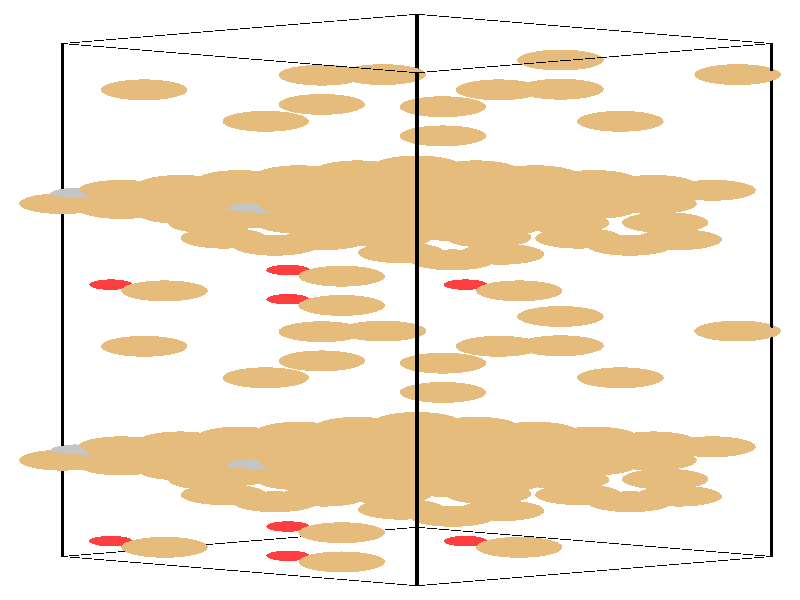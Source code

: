 #include "colors.inc"
#include "finish.inc"

global_settings {assumed_gamma 1 max_trace_level 6}
background {color White}
camera {orthographic
  right -24.43*x up 76.08*y
  direction 1.00*z
  location <0,0,50.00> look_at <0,0,0>}
light_source {<  2.00,   3.00,  40.00> color White
  area_light <0.70, 0, 0>, <0, 0.70, 0>, 3, 3
  adaptive 1 jitter}

#declare simple = finish {phong 0.7}
#declare pale = finish {ambient .5 diffuse .85 roughness .001 specular 0.200 }
#declare intermediate = finish {ambient 0.3 diffuse 0.6 specular 0.10 roughness 0.04 }
#declare vmd = finish {ambient .0 diffuse .65 phong 0.1 phong_size 40. specular 0.500 }
#declare jmol = finish {ambient .2 diffuse .6 specular 1 roughness .001 metallic}
#declare ase2 = finish {ambient 0.05 brilliance 3 diffuse 0.6 metallic specular 0.70 roughness 0.04 reflection 0.15}
#declare ase3 = finish {ambient .15 brilliance 2 diffuse .6 metallic specular 1. roughness .001 reflection .0}
#declare glass = finish {ambient .05 diffuse .3 specular 1. roughness .001}
#declare glass2 = finish {ambient .0 diffuse .3 specular 1. reflection .25 roughness .001}
#declare Rcell = 0.050;
#declare Rbond = 0.100;

#macro atom(LOC, R, COL, TRANS, FIN)
  sphere{LOC, R texture{pigment{color COL transmit TRANS} finish{FIN}}}
#end
#macro constrain(LOC, R, COL, TRANS FIN)
union{torus{R, Rcell rotate 45*z texture{pigment{color COL transmit TRANS} finish{FIN}}}
      torus{R, Rcell rotate -45*z texture{pigment{color COL transmit TRANS} finish{FIN}}}
      translate LOC}
#end

cylinder {<-10.31, -32.52, -33.83>, <  0.52, -36.23, -23.65>, Rcell pigment {Black}}
cylinder {<  0.52, -28.82, -44.00>, < 11.35, -32.52, -33.83>, Rcell pigment {Black}}
cylinder {<  0.52,  36.23, -20.33>, < 11.35,  32.52, -10.15>, Rcell pigment {Black}}
cylinder {<-10.31,  32.52, -10.15>, <  0.52,  28.82,   0.03>, Rcell pigment {Black}}
cylinder {<-10.31, -32.52, -33.83>, <  0.52, -28.82, -44.00>, Rcell pigment {Black}}
cylinder {<  0.52, -36.23, -23.65>, < 11.35, -32.52, -33.83>, Rcell pigment {Black}}
cylinder {<  0.52,  28.82,   0.03>, < 11.35,  32.52, -10.15>, Rcell pigment {Black}}
cylinder {<-10.31,  32.52, -10.15>, <  0.52,  36.23, -20.33>, Rcell pigment {Black}}
cylinder {<-10.31, -32.52, -33.83>, <-10.31,  32.52, -10.15>, Rcell pigment {Black}}
cylinder {<  0.52, -36.23, -23.65>, <  0.52,  28.82,   0.03>, Rcell pigment {Black}}
cylinder {< 11.35, -32.52, -33.83>, < 11.35,  32.52, -10.15>, Rcell pigment {Black}}
cylinder {<  0.52, -28.82, -44.00>, <  0.52,  36.23, -20.33>, Rcell pigment {Black}}
atom(<-10.31, -20.31, -29.38>, 1.32, rgb <0.78, 0.50, 0.20>, 0.0, ase3) // #0 
atom(< -8.51, -20.92, -27.68>, 1.32, rgb <0.78, 0.50, 0.20>, 0.0, ase3) // #1 
atom(< -6.70, -21.54, -25.99>, 1.32, rgb <0.78, 0.50, 0.20>, 0.0, ase3) // #2 
atom(< -8.51, -19.69, -31.08>, 1.32, rgb <0.78, 0.50, 0.20>, 0.0, ase3) // #3 
atom(< -6.70, -20.31, -29.38>, 1.32, rgb <0.78, 0.50, 0.20>, 0.0, ase3) // #4 
atom(< -4.90, -20.92, -27.68>, 1.32, rgb <0.78, 0.50, 0.20>, 0.0, ase3) // #5 
atom(< -6.70, -19.07, -32.77>, 1.32, rgb <0.78, 0.50, 0.20>, 0.0, ase3) // #6 
atom(< -4.90, -19.69, -31.08>, 1.32, rgb <0.78, 0.50, 0.20>, 0.0, ase3) // #7 
atom(< -3.09, -20.31, -29.38>, 1.32, rgb <0.78, 0.50, 0.20>, 0.0, ase3) // #8 
atom(< -8.51, -18.61, -28.76>, 1.32, rgb <0.78, 0.50, 0.20>, 0.0, ase3) // #9 
atom(< -6.70, -19.23, -27.07>, 1.32, rgb <0.78, 0.50, 0.20>, 0.0, ase3) // #10 
atom(< -4.90, -19.85, -25.37>, 1.32, rgb <0.78, 0.50, 0.20>, 0.0, ase3) // #11 
atom(< -6.70, -17.99, -30.46>, 1.32, rgb <0.78, 0.50, 0.20>, 0.0, ase3) // #12 
atom(< -4.90, -18.61, -28.76>, 1.32, rgb <0.78, 0.50, 0.20>, 0.0, ase3) // #13 
atom(< -3.09, -19.23, -27.07>, 1.32, rgb <0.78, 0.50, 0.20>, 0.0, ase3) // #14 
atom(< -4.90, -17.38, -32.15>, 1.32, rgb <0.78, 0.50, 0.20>, 0.0, ase3) // #15 
atom(< -3.09, -17.99, -30.46>, 1.32, rgb <0.78, 0.50, 0.20>, 0.0, ase3) // #16 
atom(< -1.29, -18.61, -28.76>, 1.32, rgb <0.78, 0.50, 0.20>, 0.0, ase3) // #17 
atom(< -0.34,   7.90, -12.47>, 1.32, rgb <0.78, 0.50, 0.20>, 0.0, ase3) // #18 
atom(< -2.39,  -4.02, -31.38>, 1.32, rgb <0.78, 0.50, 0.20>, 0.0, ase3) // #19 
atom(< -4.10,  -9.86, -26.54>, 1.32, rgb <0.78, 0.50, 0.20>, 0.0, ase3) // #20 
atom(< -5.38,   7.84, -21.42>, 1.32, rgb <0.78, 0.50, 0.20>, 0.0, ase3) // #21 
atom(<  1.61,   5.09, -13.38>, 1.32, rgb <0.78, 0.50, 0.20>, 0.0, ase3) // #22 
atom(<  8.10,   9.81, -17.06>, 1.32, rgb <0.78, 0.50, 0.20>, 0.0, ase3) // #23 
atom(<  3.64,   1.16, -20.37>, 1.32, rgb <0.78, 0.50, 0.20>, 0.0, ase3) // #24 
atom(< -0.52,  -3.94, -23.90>, 1.32, rgb <0.78, 0.50, 0.20>, 0.0, ase3) // #25 
atom(<  8.51,   7.65, -21.95>, 1.32, rgb <0.78, 0.50, 0.20>, 0.0, ase3) // #26 
atom(<  2.00,   1.95, -22.18>, 0.66, rgb <1.00, 0.05, 0.05>, 0.0, ase3) // #27 
atom(< -9.92, -19.08, -28.94>, 0.76, rgb <0.56, 0.56, 0.56>, 0.0, ase3) // #28 
atom(<-10.31,  12.22, -17.54>, 1.32, rgb <0.78, 0.50, 0.20>, 0.0, ase3) // #29 
atom(< -8.51,  11.60, -15.85>, 1.32, rgb <0.78, 0.50, 0.20>, 0.0, ase3) // #30 
atom(< -6.70,  10.98, -14.15>, 1.32, rgb <0.78, 0.50, 0.20>, 0.0, ase3) // #31 
atom(< -8.51,  12.83, -19.24>, 1.32, rgb <0.78, 0.50, 0.20>, 0.0, ase3) // #32 
atom(< -6.70,  12.22, -17.54>, 1.32, rgb <0.78, 0.50, 0.20>, 0.0, ase3) // #33 
atom(< -4.90,  11.60, -15.85>, 1.32, rgb <0.78, 0.50, 0.20>, 0.0, ase3) // #34 
atom(< -6.70,  13.45, -20.93>, 1.32, rgb <0.78, 0.50, 0.20>, 0.0, ase3) // #35 
atom(< -4.90,  12.83, -19.24>, 1.32, rgb <0.78, 0.50, 0.20>, 0.0, ase3) // #36 
atom(< -3.09,  12.22, -17.54>, 1.32, rgb <0.78, 0.50, 0.20>, 0.0, ase3) // #37 
atom(< -8.51,  13.91, -16.92>, 1.32, rgb <0.78, 0.50, 0.20>, 0.0, ase3) // #38 
atom(< -6.70,  13.29, -15.23>, 1.32, rgb <0.78, 0.50, 0.20>, 0.0, ase3) // #39 
atom(< -4.90,  12.68, -13.53>, 1.32, rgb <0.78, 0.50, 0.20>, 0.0, ase3) // #40 
atom(< -6.70,  14.53, -18.62>, 1.32, rgb <0.78, 0.50, 0.20>, 0.0, ase3) // #41 
atom(< -4.90,  13.91, -16.92>, 1.32, rgb <0.78, 0.50, 0.20>, 0.0, ase3) // #42 
atom(< -3.09,  13.29, -15.23>, 1.32, rgb <0.78, 0.50, 0.20>, 0.0, ase3) // #43 
atom(< -4.90,  15.15, -20.32>, 1.32, rgb <0.78, 0.50, 0.20>, 0.0, ase3) // #44 
atom(< -3.09,  14.53, -18.62>, 1.32, rgb <0.78, 0.50, 0.20>, 0.0, ase3) // #45 
atom(< -1.29,  13.91, -16.92>, 1.32, rgb <0.78, 0.50, 0.20>, 0.0, ase3) // #46 
atom(< -0.34, -24.62, -24.30>, 1.32, rgb <0.78, 0.50, 0.20>, 0.0, ase3) // #47 
atom(< -2.39,  28.51, -19.55>, 1.32, rgb <0.78, 0.50, 0.20>, 0.0, ase3) // #48 
atom(< -4.10,  22.66, -14.71>, 1.32, rgb <0.78, 0.50, 0.20>, 0.0, ase3) // #49 
atom(< -5.38, -24.68, -33.26>, 1.32, rgb <0.78, 0.50, 0.20>, 0.0, ase3) // #50 
atom(<  1.61, -27.43, -25.21>, 1.32, rgb <0.78, 0.50, 0.20>, 0.0, ase3) // #51 
atom(<  8.10, -22.72, -28.90>, 1.32, rgb <0.78, 0.50, 0.20>, 0.0, ase3) // #52 
atom(<  3.64, -31.36, -32.21>, 1.32, rgb <0.78, 0.50, 0.20>, 0.0, ase3) // #53 
atom(< -0.52,  28.58, -12.06>, 1.32, rgb <0.78, 0.50, 0.20>, 0.0, ase3) // #54 
atom(<  8.51, -24.87, -33.79>, 1.32, rgb <0.78, 0.50, 0.20>, 0.0, ase3) // #55 
atom(<  2.00, -30.57, -34.02>, 0.66, rgb <1.00, 0.05, 0.05>, 0.0, ase3) // #56 
atom(< -9.92,  13.44, -17.10>, 0.76, rgb <0.56, 0.56, 0.56>, 0.0, ase3) // #57 
atom(< -4.90, -18.45, -34.47>, 1.32, rgb <0.78, 0.50, 0.20>, 0.0, ase3) // #58 
atom(< -3.09, -19.07, -32.77>, 1.32, rgb <0.78, 0.50, 0.20>, 0.0, ase3) // #59 
atom(< -1.29, -19.69, -31.08>, 1.32, rgb <0.78, 0.50, 0.20>, 0.0, ase3) // #60 
atom(< -3.09, -17.84, -36.16>, 1.32, rgb <0.78, 0.50, 0.20>, 0.0, ase3) // #61 
atom(< -1.29, -18.45, -34.47>, 1.32, rgb <0.78, 0.50, 0.20>, 0.0, ase3) // #62 
atom(<  0.52, -19.07, -32.77>, 1.32, rgb <0.78, 0.50, 0.20>, 0.0, ase3) // #63 
atom(< -1.29, -17.22, -37.86>, 1.32, rgb <0.78, 0.50, 0.20>, 0.0, ase3) // #64 
atom(<  0.52, -17.84, -36.16>, 1.32, rgb <0.78, 0.50, 0.20>, 0.0, ase3) // #65 
atom(<  2.32, -18.45, -34.47>, 1.32, rgb <0.78, 0.50, 0.20>, 0.0, ase3) // #66 
atom(< -3.09, -16.76, -33.85>, 1.32, rgb <0.78, 0.50, 0.20>, 0.0, ase3) // #67 
atom(< -1.29, -17.38, -32.15>, 1.32, rgb <0.78, 0.50, 0.20>, 0.0, ase3) // #68 
atom(<  0.52, -17.99, -30.46>, 1.32, rgb <0.78, 0.50, 0.20>, 0.0, ase3) // #69 
atom(< -1.29, -16.14, -35.55>, 1.32, rgb <0.78, 0.50, 0.20>, 0.0, ase3) // #70 
atom(<  0.52, -16.76, -33.85>, 1.32, rgb <0.78, 0.50, 0.20>, 0.0, ase3) // #71 
atom(<  2.32, -17.38, -32.15>, 1.32, rgb <0.78, 0.50, 0.20>, 0.0, ase3) // #72 
atom(<  0.52, -15.52, -37.24>, 1.32, rgb <0.78, 0.50, 0.20>, 0.0, ase3) // #73 
atom(<  2.32, -16.14, -35.55>, 1.32, rgb <0.78, 0.50, 0.20>, 0.0, ase3) // #74 
atom(<  4.13, -16.76, -33.85>, 1.32, rgb <0.78, 0.50, 0.20>, 0.0, ase3) // #75 
atom(<  5.07,   9.75, -17.55>, 1.32, rgb <0.78, 0.50, 0.20>, 0.0, ase3) // #76 
atom(< -7.81,  -5.87, -26.29>, 1.32, rgb <0.78, 0.50, 0.20>, 0.0, ase3) // #77 
atom(<  1.31,  -8.01, -31.63>, 1.32, rgb <0.78, 0.50, 0.20>, 0.0, ase3) // #78 
atom(<  0.04,   9.70, -26.51>, 1.32, rgb <0.78, 0.50, 0.20>, 0.0, ase3) // #79 
atom(<  7.02,   6.94, -18.46>, 1.32, rgb <0.78, 0.50, 0.20>, 0.0, ase3) // #80 
atom(<  2.69,   7.95, -11.97>, 1.32, rgb <0.78, 0.50, 0.20>, 0.0, ase3) // #81 
atom(< -1.78,  -0.69, -15.28>, 1.32, rgb <0.78, 0.50, 0.20>, 0.0, ase3) // #82 
atom(<  4.90,  -2.09, -28.98>, 1.32, rgb <0.78, 0.50, 0.20>, 0.0, ase3) // #83 
atom(<  3.09,   5.80, -16.86>, 1.32, rgb <0.78, 0.50, 0.20>, 0.0, ase3) // #84 
atom(< -3.42,   0.10, -17.09>, 0.66, rgb <1.00, 0.05, 0.05>, 0.0, ase3) // #85 
atom(< -4.51, -17.23, -34.02>, 0.76, rgb <0.56, 0.56, 0.56>, 0.0, ase3) // #86 
atom(< -4.90,  14.07, -22.63>, 1.32, rgb <0.78, 0.50, 0.20>, 0.0, ase3) // #87 
atom(< -3.09,  13.45, -20.93>, 1.32, rgb <0.78, 0.50, 0.20>, 0.0, ase3) // #88 
atom(< -1.29,  12.83, -19.24>, 1.32, rgb <0.78, 0.50, 0.20>, 0.0, ase3) // #89 
atom(< -3.09,  14.69, -24.33>, 1.32, rgb <0.78, 0.50, 0.20>, 0.0, ase3) // #90 
atom(< -1.29,  14.07, -22.63>, 1.32, rgb <0.78, 0.50, 0.20>, 0.0, ase3) // #91 
atom(<  0.52,  13.45, -20.93>, 1.32, rgb <0.78, 0.50, 0.20>, 0.0, ase3) // #92 
atom(< -1.29,  15.30, -26.02>, 1.32, rgb <0.78, 0.50, 0.20>, 0.0, ase3) // #93 
atom(<  0.52,  14.69, -24.33>, 1.32, rgb <0.78, 0.50, 0.20>, 0.0, ase3) // #94 
atom(<  2.32,  14.07, -22.63>, 1.32, rgb <0.78, 0.50, 0.20>, 0.0, ase3) // #95 
atom(< -3.09,  15.76, -22.01>, 1.32, rgb <0.78, 0.50, 0.20>, 0.0, ase3) // #96 
atom(< -1.29,  15.15, -20.32>, 1.32, rgb <0.78, 0.50, 0.20>, 0.0, ase3) // #97 
atom(<  0.52,  14.53, -18.62>, 1.32, rgb <0.78, 0.50, 0.20>, 0.0, ase3) // #98 
atom(< -1.29,  16.38, -23.71>, 1.32, rgb <0.78, 0.50, 0.20>, 0.0, ase3) // #99 
atom(<  0.52,  15.76, -22.01>, 1.32, rgb <0.78, 0.50, 0.20>, 0.0, ase3) // #100 
atom(<  2.32,  15.15, -20.32>, 1.32, rgb <0.78, 0.50, 0.20>, 0.0, ase3) // #101 
atom(<  0.52,  17.00, -25.41>, 1.32, rgb <0.78, 0.50, 0.20>, 0.0, ase3) // #102 
atom(<  2.32,  16.38, -23.71>, 1.32, rgb <0.78, 0.50, 0.20>, 0.0, ase3) // #103 
atom(<  4.13,  15.76, -22.01>, 1.32, rgb <0.78, 0.50, 0.20>, 0.0, ase3) // #104 
atom(<  5.07, -22.77, -29.39>, 1.32, rgb <0.78, 0.50, 0.20>, 0.0, ase3) // #105 
atom(< -7.81,  26.65, -14.46>, 1.32, rgb <0.78, 0.50, 0.20>, 0.0, ase3) // #106 
atom(<  1.31,  24.51, -19.79>, 1.32, rgb <0.78, 0.50, 0.20>, 0.0, ase3) // #107 
atom(<  0.04, -22.83, -38.34>, 1.32, rgb <0.78, 0.50, 0.20>, 0.0, ase3) // #108 
atom(<  7.02, -25.58, -30.30>, 1.32, rgb <0.78, 0.50, 0.20>, 0.0, ase3) // #109 
atom(<  2.69, -24.57, -23.81>, 1.32, rgb <0.78, 0.50, 0.20>, 0.0, ase3) // #110 
atom(< -1.78, -33.21, -27.12>, 1.32, rgb <0.78, 0.50, 0.20>, 0.0, ase3) // #111 
atom(<  4.90,  30.43, -17.15>, 1.32, rgb <0.78, 0.50, 0.20>, 0.0, ase3) // #112 
atom(<  3.09, -26.72, -28.70>, 1.32, rgb <0.78, 0.50, 0.20>, 0.0, ase3) // #113 
atom(< -3.42, -32.43, -28.93>, 0.66, rgb <1.00, 0.05, 0.05>, 0.0, ase3) // #114 
atom(< -4.51,  15.30, -22.19>, 0.76, rgb <0.56, 0.56, 0.56>, 0.0, ase3) // #115 
atom(< -4.90, -22.16, -24.29>, 1.32, rgb <0.78, 0.50, 0.20>, 0.0, ase3) // #116 
atom(< -3.09, -22.78, -22.59>, 1.32, rgb <0.78, 0.50, 0.20>, 0.0, ase3) // #117 
atom(< -1.29, -23.39, -20.90>, 1.32, rgb <0.78, 0.50, 0.20>, 0.0, ase3) // #118 
atom(< -3.09, -21.54, -25.99>, 1.32, rgb <0.78, 0.50, 0.20>, 0.0, ase3) // #119 
atom(< -1.29, -22.16, -24.29>, 1.32, rgb <0.78, 0.50, 0.20>, 0.0, ase3) // #120 
atom(<  0.52, -22.78, -22.59>, 1.32, rgb <0.78, 0.50, 0.20>, 0.0, ase3) // #121 
atom(< -1.29, -20.92, -27.68>, 1.32, rgb <0.78, 0.50, 0.20>, 0.0, ase3) // #122 
atom(<  0.52, -21.54, -25.99>, 1.32, rgb <0.78, 0.50, 0.20>, 0.0, ase3) // #123 
atom(<  2.32, -22.16, -24.29>, 1.32, rgb <0.78, 0.50, 0.20>, 0.0, ase3) // #124 
atom(< -3.09, -20.46, -23.67>, 1.32, rgb <0.78, 0.50, 0.20>, 0.0, ase3) // #125 
atom(< -1.29, -21.08, -21.98>, 1.32, rgb <0.78, 0.50, 0.20>, 0.0, ase3) // #126 
atom(<  0.52, -21.70, -20.28>, 1.32, rgb <0.78, 0.50, 0.20>, 0.0, ase3) // #127 
atom(< -1.29, -19.85, -25.37>, 1.32, rgb <0.78, 0.50, 0.20>, 0.0, ase3) // #128 
atom(<  0.52, -20.46, -23.67>, 1.32, rgb <0.78, 0.50, 0.20>, 0.0, ase3) // #129 
atom(<  2.32, -21.08, -21.98>, 1.32, rgb <0.78, 0.50, 0.20>, 0.0, ase3) // #130 
atom(<  0.52, -19.23, -27.07>, 1.32, rgb <0.78, 0.50, 0.20>, 0.0, ase3) // #131 
atom(<  2.32, -19.85, -25.37>, 1.32, rgb <0.78, 0.50, 0.20>, 0.0, ase3) // #132 
atom(<  4.13, -20.46, -23.67>, 1.32, rgb <0.78, 0.50, 0.20>, 0.0, ase3) // #133 
atom(< -5.76,   9.75, -17.55>, 1.32, rgb <0.78, 0.50, 0.20>, 0.0, ase3) // #134 
atom(<  3.02,  -5.87, -26.29>, 1.32, rgb <0.78, 0.50, 0.20>, 0.0, ase3) // #135 
atom(<  1.31, -11.72, -21.45>, 1.32, rgb <0.78, 0.50, 0.20>, 0.0, ase3) // #136 
atom(<  0.04,   5.99, -16.33>, 1.32, rgb <0.78, 0.50, 0.20>, 0.0, ase3) // #137 
atom(< -3.81,   6.94, -18.46>, 1.32, rgb <0.78, 0.50, 0.20>, 0.0, ase3) // #138 
atom(<  2.69,  11.66, -22.15>, 1.32, rgb <0.78, 0.50, 0.20>, 0.0, ase3) // #139 
atom(< -1.78,   3.02, -25.46>, 1.32, rgb <0.78, 0.50, 0.20>, 0.0, ase3) // #140 
atom(<  4.90,  -5.80, -18.81>, 1.32, rgb <0.78, 0.50, 0.20>, 0.0, ase3) // #141 
atom(<  3.09,   9.50, -27.04>, 1.32, rgb <0.78, 0.50, 0.20>, 0.0, ase3) // #142 
atom(< -3.42,   3.80, -27.27>, 0.66, rgb <1.00, 0.05, 0.05>, 0.0, ase3) // #143 
atom(< -4.51, -20.93, -23.85>, 0.76, rgb <0.56, 0.56, 0.56>, 0.0, ase3) // #144 
atom(< -4.90,  10.36, -12.45>, 1.32, rgb <0.78, 0.50, 0.20>, 0.0, ase3) // #145 
atom(< -3.09,   9.75, -10.76>, 1.32, rgb <0.78, 0.50, 0.20>, 0.0, ase3) // #146 
atom(< -1.29,   9.13,  -9.06>, 1.32, rgb <0.78, 0.50, 0.20>, 0.0, ase3) // #147 
atom(< -3.09,  10.98, -14.15>, 1.32, rgb <0.78, 0.50, 0.20>, 0.0, ase3) // #148 
atom(< -1.29,  10.36, -12.45>, 1.32, rgb <0.78, 0.50, 0.20>, 0.0, ase3) // #149 
atom(<  0.52,   9.75, -10.76>, 1.32, rgb <0.78, 0.50, 0.20>, 0.0, ase3) // #150 
atom(< -1.29,  11.60, -15.85>, 1.32, rgb <0.78, 0.50, 0.20>, 0.0, ase3) // #151 
atom(<  0.52,  10.98, -14.15>, 1.32, rgb <0.78, 0.50, 0.20>, 0.0, ase3) // #152 
atom(<  2.32,  10.36, -12.45>, 1.32, rgb <0.78, 0.50, 0.20>, 0.0, ase3) // #153 
atom(< -3.09,  12.06, -11.84>, 1.32, rgb <0.78, 0.50, 0.20>, 0.0, ase3) // #154 
atom(< -1.29,  11.44, -10.14>, 1.32, rgb <0.78, 0.50, 0.20>, 0.0, ase3) // #155 
atom(<  0.52,  10.83,  -8.44>, 1.32, rgb <0.78, 0.50, 0.20>, 0.0, ase3) // #156 
atom(< -1.29,  12.68, -13.53>, 1.32, rgb <0.78, 0.50, 0.20>, 0.0, ase3) // #157 
atom(<  0.52,  12.06, -11.84>, 1.32, rgb <0.78, 0.50, 0.20>, 0.0, ase3) // #158 
atom(<  2.32,  11.44, -10.14>, 1.32, rgb <0.78, 0.50, 0.20>, 0.0, ase3) // #159 
atom(<  0.52,  13.29, -15.23>, 1.32, rgb <0.78, 0.50, 0.20>, 0.0, ase3) // #160 
atom(<  2.32,  12.68, -13.53>, 1.32, rgb <0.78, 0.50, 0.20>, 0.0, ase3) // #161 
atom(<  4.13,  12.06, -11.84>, 1.32, rgb <0.78, 0.50, 0.20>, 0.0, ase3) // #162 
atom(< -5.76, -22.77, -29.39>, 1.32, rgb <0.78, 0.50, 0.20>, 0.0, ase3) // #163 
atom(<  3.02,  26.65, -14.46>, 1.32, rgb <0.78, 0.50, 0.20>, 0.0, ase3) // #164 
atom(<  1.31,  20.81,  -9.62>, 1.32, rgb <0.78, 0.50, 0.20>, 0.0, ase3) // #165 
atom(<  0.04, -26.53, -28.17>, 1.32, rgb <0.78, 0.50, 0.20>, 0.0, ase3) // #166 
atom(< -3.81, -25.58, -30.30>, 1.32, rgb <0.78, 0.50, 0.20>, 0.0, ase3) // #167 
atom(<  2.69, -20.86, -33.98>, 1.32, rgb <0.78, 0.50, 0.20>, 0.0, ase3) // #168 
atom(< -1.78, -29.51, -37.30>, 1.32, rgb <0.78, 0.50, 0.20>, 0.0, ase3) // #169 
atom(<  4.90,  26.73,  -6.97>, 1.32, rgb <0.78, 0.50, 0.20>, 0.0, ase3) // #170 
atom(<  3.09, -23.02, -38.88>, 1.32, rgb <0.78, 0.50, 0.20>, 0.0, ase3) // #171 
atom(< -3.42, -28.72, -39.11>, 0.66, rgb <1.00, 0.05, 0.05>, 0.0, ase3) // #172 
atom(< -4.51,  11.59, -12.01>, 0.76, rgb <0.56, 0.56, 0.56>, 0.0, ase3) // #173 
atom(<  0.52, -20.31, -29.38>, 1.32, rgb <0.78, 0.50, 0.20>, 0.0, ase3) // #174 
atom(<  2.32, -20.92, -27.68>, 1.32, rgb <0.78, 0.50, 0.20>, 0.0, ase3) // #175 
atom(<  4.13, -21.54, -25.99>, 1.32, rgb <0.78, 0.50, 0.20>, 0.0, ase3) // #176 
atom(<  2.32, -19.69, -31.08>, 1.32, rgb <0.78, 0.50, 0.20>, 0.0, ase3) // #177 
atom(<  4.13, -20.31, -29.38>, 1.32, rgb <0.78, 0.50, 0.20>, 0.0, ase3) // #178 
atom(<  5.93, -20.92, -27.68>, 1.32, rgb <0.78, 0.50, 0.20>, 0.0, ase3) // #179 
atom(<  4.13, -19.07, -32.77>, 1.32, rgb <0.78, 0.50, 0.20>, 0.0, ase3) // #180 
atom(<  5.93, -19.69, -31.08>, 1.32, rgb <0.78, 0.50, 0.20>, 0.0, ase3) // #181 
atom(<  7.74, -20.31, -29.38>, 1.32, rgb <0.78, 0.50, 0.20>, 0.0, ase3) // #182 
atom(<  2.32, -18.61, -28.76>, 1.32, rgb <0.78, 0.50, 0.20>, 0.0, ase3) // #183 
atom(<  4.13, -19.23, -27.07>, 1.32, rgb <0.78, 0.50, 0.20>, 0.0, ase3) // #184 
atom(<  5.93, -19.85, -25.37>, 1.32, rgb <0.78, 0.50, 0.20>, 0.0, ase3) // #185 
atom(<  4.13, -17.99, -30.46>, 1.32, rgb <0.78, 0.50, 0.20>, 0.0, ase3) // #186 
atom(<  5.93, -18.61, -28.76>, 1.32, rgb <0.78, 0.50, 0.20>, 0.0, ase3) // #187 
atom(<  7.74, -19.23, -27.07>, 1.32, rgb <0.78, 0.50, 0.20>, 0.0, ase3) // #188 
atom(<  5.93, -17.38, -32.15>, 1.32, rgb <0.78, 0.50, 0.20>, 0.0, ase3) // #189 
atom(<  7.74, -17.99, -30.46>, 1.32, rgb <0.78, 0.50, 0.20>, 0.0, ase3) // #190 
atom(<  9.54, -18.61, -28.76>, 1.32, rgb <0.78, 0.50, 0.20>, 0.0, ase3) // #191 
atom(< -0.34,  11.61, -22.64>, 1.32, rgb <0.78, 0.50, 0.20>, 0.0, ase3) // #192 
atom(< -2.39,  -7.72, -21.21>, 1.32, rgb <0.78, 0.50, 0.20>, 0.0, ase3) // #193 
atom(<  6.73,  -9.86, -26.54>, 1.32, rgb <0.78, 0.50, 0.20>, 0.0, ase3) // #194 
atom(<  5.45,   7.84, -21.42>, 1.32, rgb <0.78, 0.50, 0.20>, 0.0, ase3) // #195 
atom(<  1.61,   8.80, -23.55>, 1.32, rgb <0.78, 0.50, 0.20>, 0.0, ase3) // #196 
atom(< -2.73,   9.81, -17.06>, 1.32, rgb <0.78, 0.50, 0.20>, 0.0, ase3) // #197 
atom(< -7.19,   1.16, -20.37>, 1.32, rgb <0.78, 0.50, 0.20>, 0.0, ase3) // #198 
atom(< 10.31,  -3.94, -23.90>, 1.32, rgb <0.78, 0.50, 0.20>, 0.0, ase3) // #199 
atom(< -2.32,   7.65, -21.95>, 1.32, rgb <0.78, 0.50, 0.20>, 0.0, ase3) // #200 
atom(< -8.83,   1.95, -22.18>, 0.66, rgb <1.00, 0.05, 0.05>, 0.0, ase3) // #201 
atom(<  0.91, -19.08, -28.94>, 0.76, rgb <0.56, 0.56, 0.56>, 0.0, ase3) // #202 
atom(<  0.52,  12.22, -17.54>, 1.32, rgb <0.78, 0.50, 0.20>, 0.0, ase3) // #203 
atom(<  2.32,  11.60, -15.85>, 1.32, rgb <0.78, 0.50, 0.20>, 0.0, ase3) // #204 
atom(<  4.13,  10.98, -14.15>, 1.32, rgb <0.78, 0.50, 0.20>, 0.0, ase3) // #205 
atom(<  2.32,  12.83, -19.24>, 1.32, rgb <0.78, 0.50, 0.20>, 0.0, ase3) // #206 
atom(<  4.13,  12.22, -17.54>, 1.32, rgb <0.78, 0.50, 0.20>, 0.0, ase3) // #207 
atom(<  5.93,  11.60, -15.85>, 1.32, rgb <0.78, 0.50, 0.20>, 0.0, ase3) // #208 
atom(<  4.13,  13.45, -20.93>, 1.32, rgb <0.78, 0.50, 0.20>, 0.0, ase3) // #209 
atom(<  5.93,  12.83, -19.24>, 1.32, rgb <0.78, 0.50, 0.20>, 0.0, ase3) // #210 
atom(<  7.74,  12.22, -17.54>, 1.32, rgb <0.78, 0.50, 0.20>, 0.0, ase3) // #211 
atom(<  2.32,  13.91, -16.92>, 1.32, rgb <0.78, 0.50, 0.20>, 0.0, ase3) // #212 
atom(<  4.13,  13.29, -15.23>, 1.32, rgb <0.78, 0.50, 0.20>, 0.0, ase3) // #213 
atom(<  5.93,  12.68, -13.53>, 1.32, rgb <0.78, 0.50, 0.20>, 0.0, ase3) // #214 
atom(<  4.13,  14.53, -18.62>, 1.32, rgb <0.78, 0.50, 0.20>, 0.0, ase3) // #215 
atom(<  5.93,  13.91, -16.92>, 1.32, rgb <0.78, 0.50, 0.20>, 0.0, ase3) // #216 
atom(<  7.74,  13.29, -15.23>, 1.32, rgb <0.78, 0.50, 0.20>, 0.0, ase3) // #217 
atom(<  5.93,  15.15, -20.32>, 1.32, rgb <0.78, 0.50, 0.20>, 0.0, ase3) // #218 
atom(<  7.74,  14.53, -18.62>, 1.32, rgb <0.78, 0.50, 0.20>, 0.0, ase3) // #219 
atom(<  9.54,  13.91, -16.92>, 1.32, rgb <0.78, 0.50, 0.20>, 0.0, ase3) // #220 
atom(< -0.34, -20.92, -34.48>, 1.32, rgb <0.78, 0.50, 0.20>, 0.0, ase3) // #221 
atom(< -2.39,  24.80,  -9.37>, 1.32, rgb <0.78, 0.50, 0.20>, 0.0, ase3) // #222 
atom(<  6.73,  22.66, -14.71>, 1.32, rgb <0.78, 0.50, 0.20>, 0.0, ase3) // #223 
atom(<  5.45, -24.68, -33.26>, 1.32, rgb <0.78, 0.50, 0.20>, 0.0, ase3) // #224 
atom(<  1.61, -23.73, -35.39>, 1.32, rgb <0.78, 0.50, 0.20>, 0.0, ase3) // #225 
atom(< -2.73, -22.72, -28.90>, 1.32, rgb <0.78, 0.50, 0.20>, 0.0, ase3) // #226 
atom(< -7.19, -31.36, -32.21>, 1.32, rgb <0.78, 0.50, 0.20>, 0.0, ase3) // #227 
atom(< 10.31,  28.58, -12.06>, 1.32, rgb <0.78, 0.50, 0.20>, 0.0, ase3) // #228 
atom(< -2.32, -24.87, -33.79>, 1.32, rgb <0.78, 0.50, 0.20>, 0.0, ase3) // #229 
atom(< -8.83, -30.57, -34.02>, 0.66, rgb <1.00, 0.05, 0.05>, 0.0, ase3) // #230 
atom(<  0.91,  13.44, -17.10>, 0.76, rgb <0.56, 0.56, 0.56>, 0.0, ase3) // #231 
